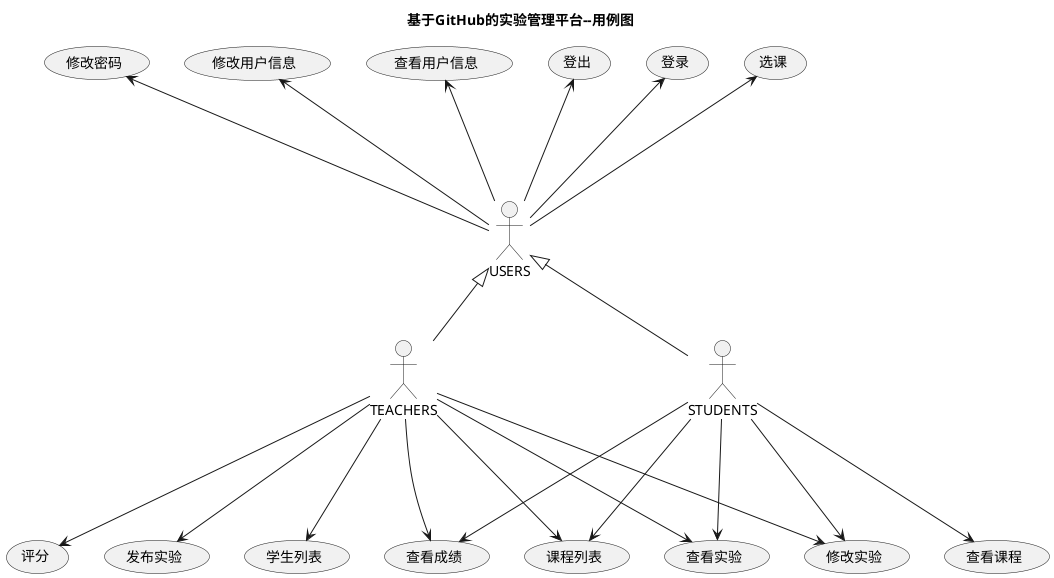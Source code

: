 @startuml
title 基于GitHub的实验管理平台--用例图
actor TEACHERS
actor STUDENTS
actor USERS
USERS <|-- TEACHERS
USERS <|-- STUDENTS
USERS --up-> (选课)
USERS --up-> (登录)
USERS --up-> (登出)
USERS --up-> (查看用户信息)
USERS --up-> (修改用户信息)
USERS --up-> (修改密码)


TEACHERS ---> (评分)
TEACHERS ---> (查看实验)
TEACHERS ---> (发布实验)
TEACHERS ---> (修改实验)
TEACHERS ---> (查看成绩)
TEACHERS ---> (学生列表)
TEACHERS ---> (课程列表)

STUDENTS ---> (查看实验)
STUDENTS ---> (修改实验)
STUDENTS ---> (课程列表)
STUDENTS ---> (查看成绩)
STUDENTS ---> (查看课程)



@enduml